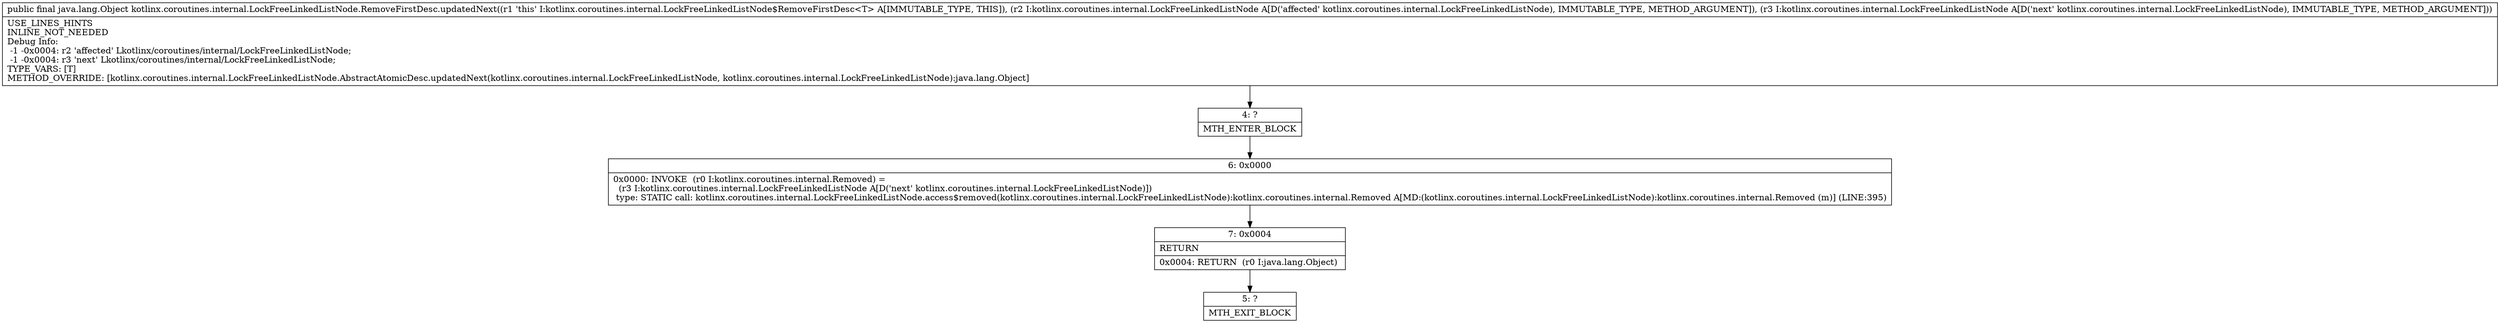 digraph "CFG forkotlinx.coroutines.internal.LockFreeLinkedListNode.RemoveFirstDesc.updatedNext(Lkotlinx\/coroutines\/internal\/LockFreeLinkedListNode;Lkotlinx\/coroutines\/internal\/LockFreeLinkedListNode;)Ljava\/lang\/Object;" {
Node_4 [shape=record,label="{4\:\ ?|MTH_ENTER_BLOCK\l}"];
Node_6 [shape=record,label="{6\:\ 0x0000|0x0000: INVOKE  (r0 I:kotlinx.coroutines.internal.Removed) = \l  (r3 I:kotlinx.coroutines.internal.LockFreeLinkedListNode A[D('next' kotlinx.coroutines.internal.LockFreeLinkedListNode)])\l type: STATIC call: kotlinx.coroutines.internal.LockFreeLinkedListNode.access$removed(kotlinx.coroutines.internal.LockFreeLinkedListNode):kotlinx.coroutines.internal.Removed A[MD:(kotlinx.coroutines.internal.LockFreeLinkedListNode):kotlinx.coroutines.internal.Removed (m)] (LINE:395)\l}"];
Node_7 [shape=record,label="{7\:\ 0x0004|RETURN\l|0x0004: RETURN  (r0 I:java.lang.Object) \l}"];
Node_5 [shape=record,label="{5\:\ ?|MTH_EXIT_BLOCK\l}"];
MethodNode[shape=record,label="{public final java.lang.Object kotlinx.coroutines.internal.LockFreeLinkedListNode.RemoveFirstDesc.updatedNext((r1 'this' I:kotlinx.coroutines.internal.LockFreeLinkedListNode$RemoveFirstDesc\<T\> A[IMMUTABLE_TYPE, THIS]), (r2 I:kotlinx.coroutines.internal.LockFreeLinkedListNode A[D('affected' kotlinx.coroutines.internal.LockFreeLinkedListNode), IMMUTABLE_TYPE, METHOD_ARGUMENT]), (r3 I:kotlinx.coroutines.internal.LockFreeLinkedListNode A[D('next' kotlinx.coroutines.internal.LockFreeLinkedListNode), IMMUTABLE_TYPE, METHOD_ARGUMENT]))  | USE_LINES_HINTS\lINLINE_NOT_NEEDED\lDebug Info:\l  \-1 \-0x0004: r2 'affected' Lkotlinx\/coroutines\/internal\/LockFreeLinkedListNode;\l  \-1 \-0x0004: r3 'next' Lkotlinx\/coroutines\/internal\/LockFreeLinkedListNode;\lTYPE_VARS: [T]\lMETHOD_OVERRIDE: [kotlinx.coroutines.internal.LockFreeLinkedListNode.AbstractAtomicDesc.updatedNext(kotlinx.coroutines.internal.LockFreeLinkedListNode, kotlinx.coroutines.internal.LockFreeLinkedListNode):java.lang.Object]\l}"];
MethodNode -> Node_4;Node_4 -> Node_6;
Node_6 -> Node_7;
Node_7 -> Node_5;
}

